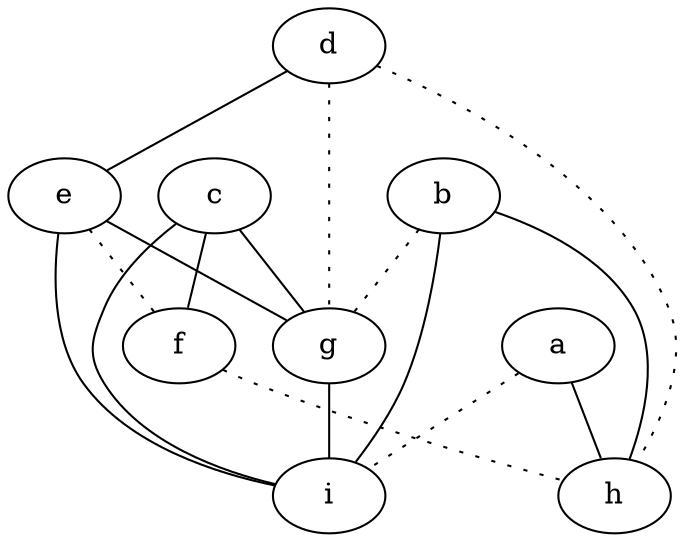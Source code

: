 graph {
a -- h;
a -- i [style=dotted];
b -- g [style=dotted];
b -- h;
b -- i;
c -- f;
c -- g;
c -- i;
d -- e;
d -- g [style=dotted];
d -- h [style=dotted];
e -- f [style=dotted];
e -- g;
e -- i;
f -- h [style=dotted];
g -- i;
}
